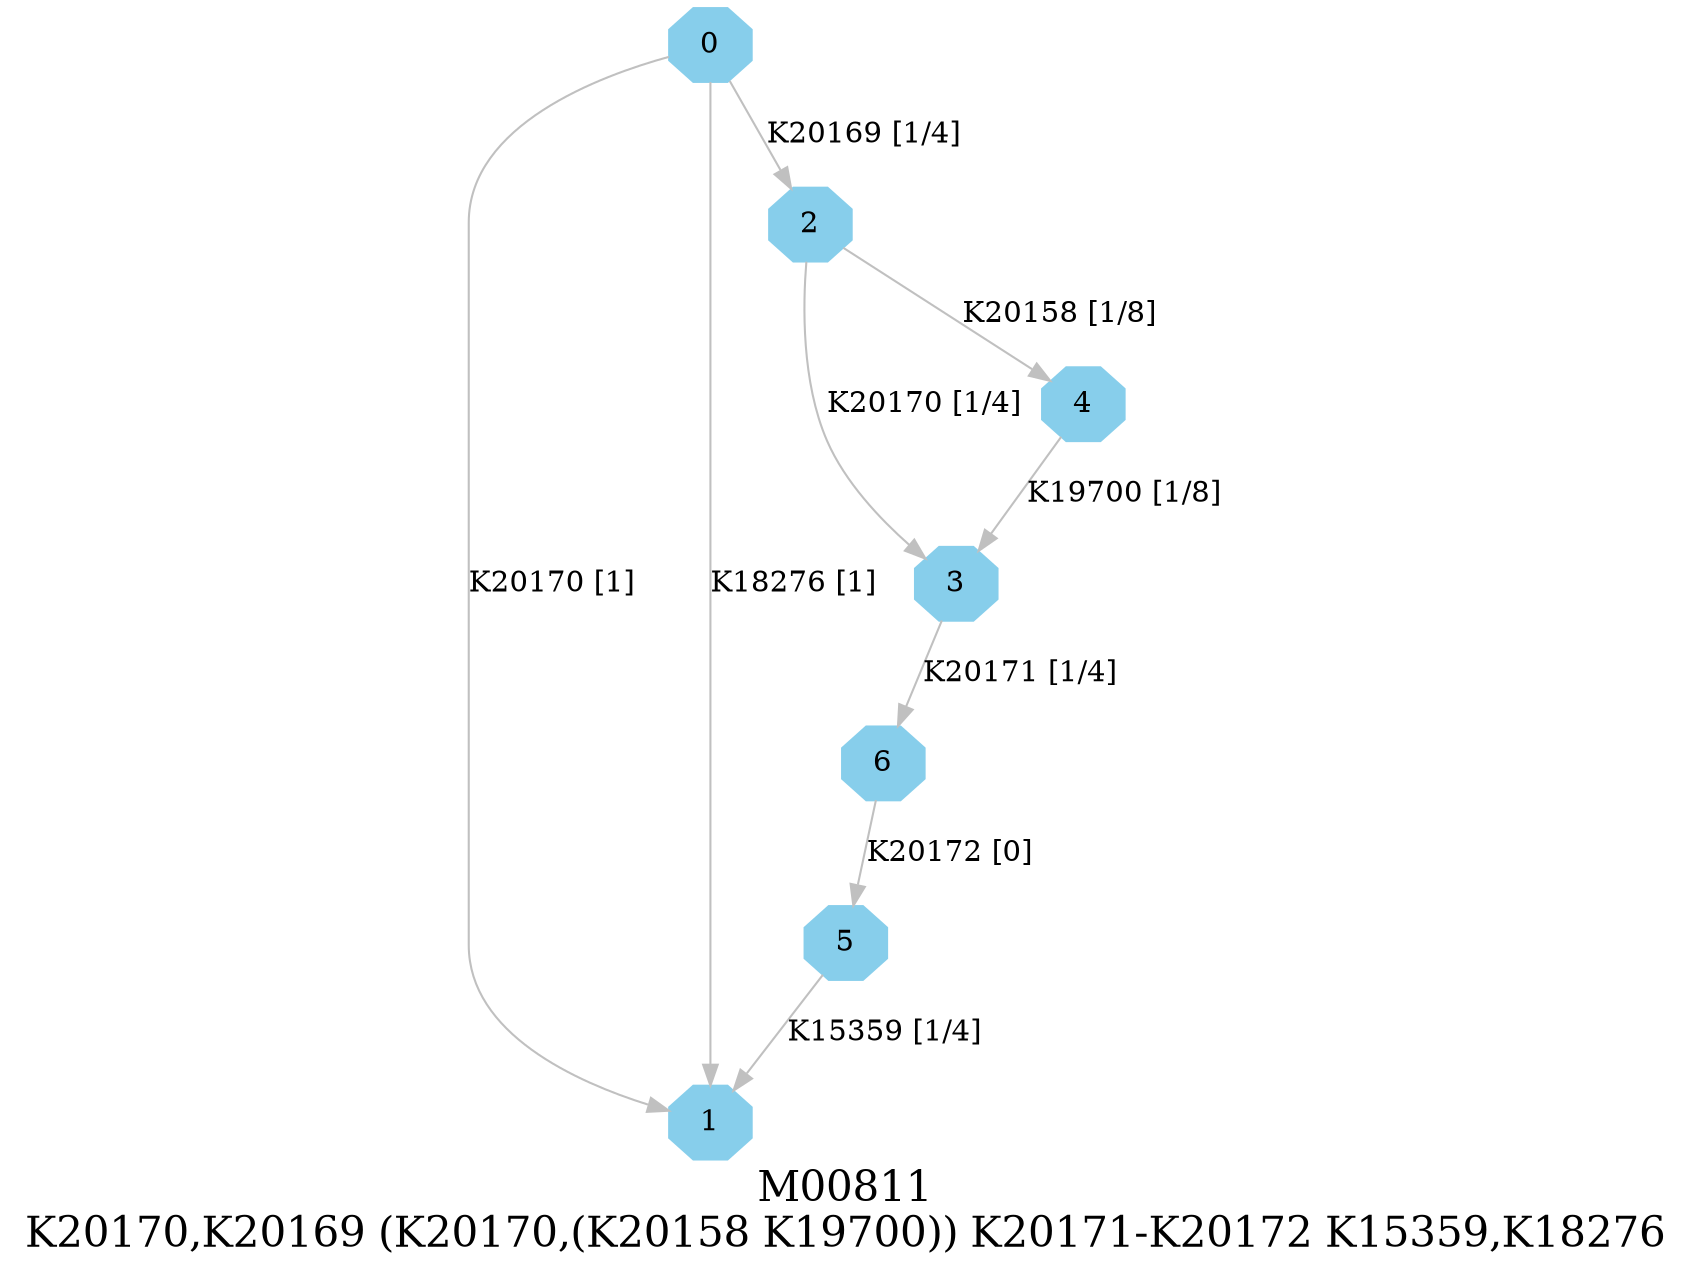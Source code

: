 digraph G {
graph [label="M00811
K20170,K20169 (K20170,(K20158 K19700)) K20171-K20172 K15359,K18276",fontsize=20];
node [shape=box,style=filled];
edge [len=3,color=grey];
{node [width=.3,height=.3,shape=octagon,style=filled,color=skyblue] 0 1 2 3 4 5 6 }
0 -> 1 [label="K20170 [1]"];
0 -> 1 [label="K18276 [1]"];
0 -> 2 [label="K20169 [1/4]"];
2 -> 3 [label="K20170 [1/4]"];
2 -> 4 [label="K20158 [1/8]"];
3 -> 6 [label="K20171 [1/4]"];
4 -> 3 [label="K19700 [1/8]"];
5 -> 1 [label="K15359 [1/4]"];
6 -> 5 [label="K20172 [0]"];
}